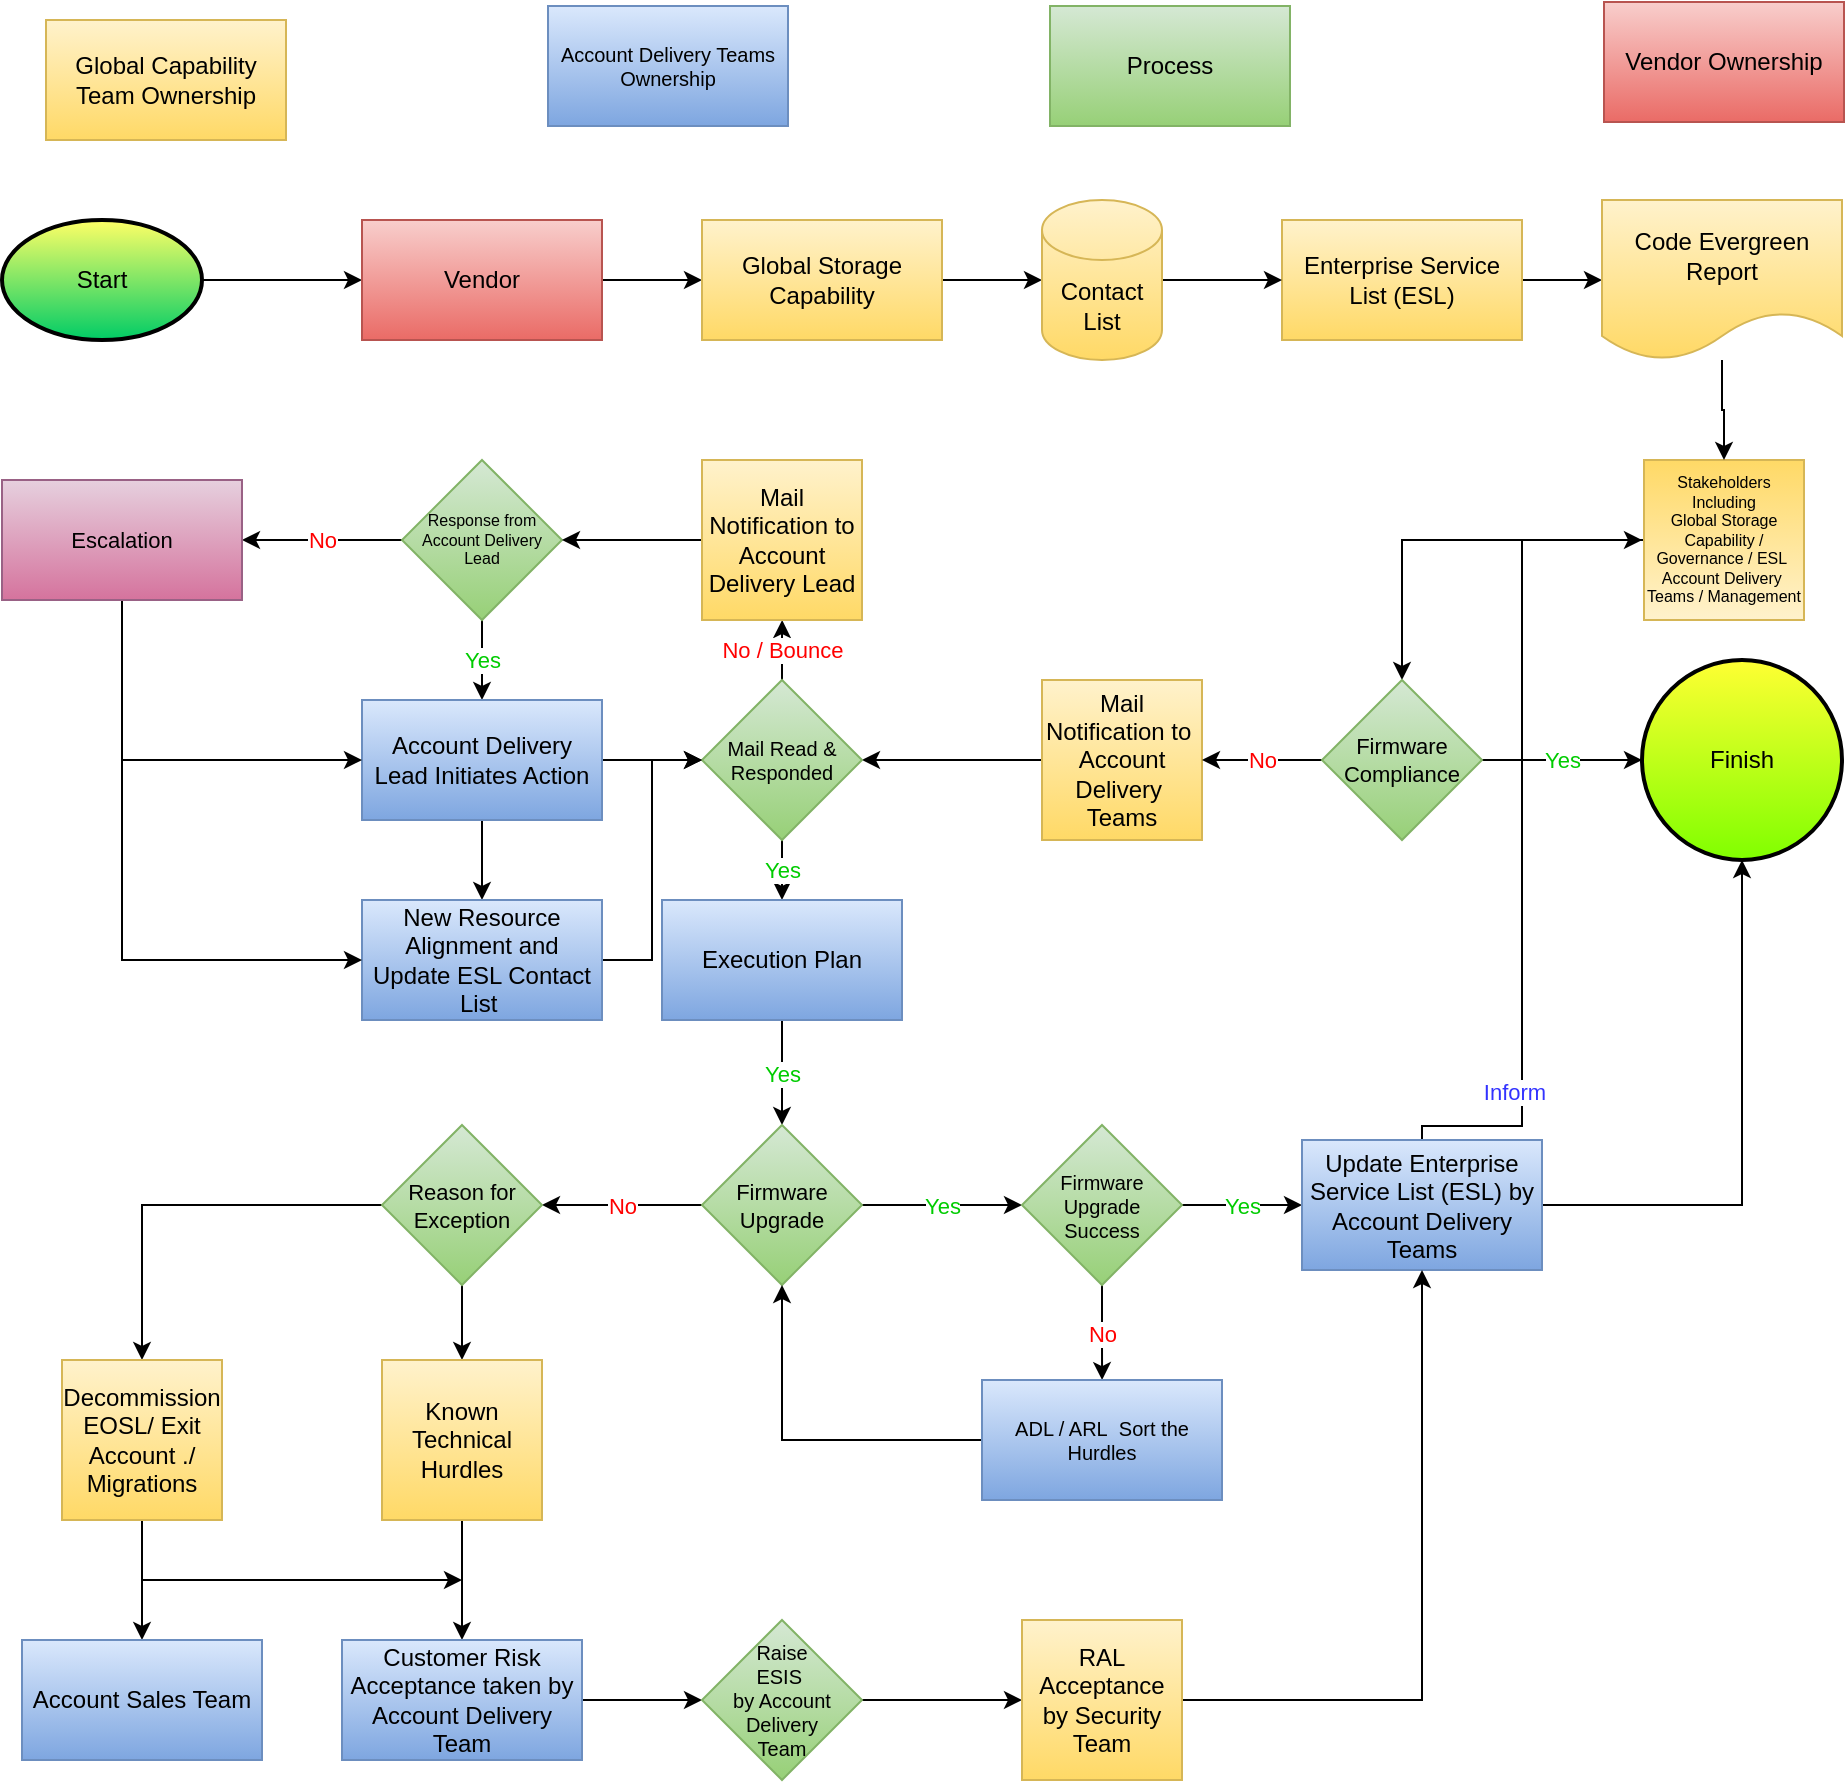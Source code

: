 <mxfile version="21.1.5" type="github">
  <diagram name="Page-1" id="TrQnnV4d0SpbMENZ-fdt">
    <mxGraphModel dx="2227" dy="787" grid="0" gridSize="10" guides="1" tooltips="1" connect="1" arrows="1" fold="1" page="1" pageScale="1" pageWidth="827" pageHeight="1169" math="0" shadow="0">
      <root>
        <mxCell id="0" />
        <mxCell id="1" parent="0" />
        <mxCell id="pS_N_wI28SYawaArITxk-126" value="" style="edgeStyle=orthogonalEdgeStyle;rounded=0;orthogonalLoop=1;jettySize=auto;html=1;" parent="1" source="pS_N_wI28SYawaArITxk-2" target="pS_N_wI28SYawaArITxk-123" edge="1">
          <mxGeometry relative="1" as="geometry" />
        </mxCell>
        <mxCell id="pS_N_wI28SYawaArITxk-2" value="Start" style="strokeWidth=2;html=1;shape=mxgraph.flowchart.start_1;whiteSpace=wrap;fillColor=#00CC66;gradientColor=#FFFF66;gradientDirection=north;" parent="1" vertex="1">
          <mxGeometry x="-70" y="120" width="100" height="60" as="geometry" />
        </mxCell>
        <mxCell id="pS_N_wI28SYawaArITxk-33" value="" style="edgeStyle=orthogonalEdgeStyle;rounded=0;orthogonalLoop=1;jettySize=auto;html=1;" parent="1" source="pS_N_wI28SYawaArITxk-5" target="pS_N_wI28SYawaArITxk-18" edge="1">
          <mxGeometry relative="1" as="geometry" />
        </mxCell>
        <mxCell id="pS_N_wI28SYawaArITxk-45" value="" style="edgeStyle=orthogonalEdgeStyle;rounded=0;orthogonalLoop=1;jettySize=auto;html=1;" parent="1" source="pS_N_wI28SYawaArITxk-9" target="pS_N_wI28SYawaArITxk-22" edge="1">
          <mxGeometry relative="1" as="geometry" />
        </mxCell>
        <mxCell id="pS_N_wI28SYawaArITxk-9" value="&lt;font style=&quot;font-size: 8px;&quot;&gt;Stakeholders Including&lt;br style=&quot;border-color: var(--border-color);&quot;&gt;&lt;span style=&quot;border-color: var(--border-color);&quot;&gt;Global Storage Capability /&lt;/span&gt;&lt;br style=&quot;border-color: var(--border-color);&quot;&gt;Governance / ESL&amp;nbsp;&lt;br&gt;&lt;span style=&quot;border-color: var(--border-color);&quot;&gt;Account Delivery&amp;nbsp; Teams / Management&lt;/span&gt;&lt;br style=&quot;font-size: 8px;&quot;&gt;&lt;/font&gt;" style="whiteSpace=wrap;html=1;aspect=fixed;container=0;flipH=1;flipV=1;verticalAlign=middle;fontSize=8;fillColor=#fff2cc;gradientColor=#ffd966;strokeColor=#d6b656;align=center;" parent="1" vertex="1">
          <mxGeometry x="751" y="240" width="80" height="80" as="geometry" />
        </mxCell>
        <mxCell id="pS_N_wI28SYawaArITxk-138" value="" style="edgeStyle=orthogonalEdgeStyle;rounded=0;orthogonalLoop=1;jettySize=auto;html=1;" parent="1" source="pS_N_wI28SYawaArITxk-18" target="pS_N_wI28SYawaArITxk-9" edge="1">
          <mxGeometry relative="1" as="geometry" />
        </mxCell>
        <mxCell id="pS_N_wI28SYawaArITxk-18" value="Code Evergreen Report" style="shape=document;whiteSpace=wrap;html=1;boundedLbl=1;gradientColor=#ffd966;fillColor=#fff2cc;fillStyle=solid;strokeColor=#d6b656;" parent="1" vertex="1">
          <mxGeometry x="730" y="110" width="120" height="80" as="geometry" />
        </mxCell>
        <mxCell id="pS_N_wI28SYawaArITxk-49" value="" style="edgeStyle=orthogonalEdgeStyle;rounded=0;orthogonalLoop=1;jettySize=auto;html=1;" parent="1" source="pS_N_wI28SYawaArITxk-21" target="pS_N_wI28SYawaArITxk-23" edge="1">
          <mxGeometry relative="1" as="geometry" />
        </mxCell>
        <mxCell id="pS_N_wI28SYawaArITxk-21" value="Mail Notification to&amp;nbsp;&lt;br&gt;Account Delivery&amp;nbsp; Teams" style="whiteSpace=wrap;html=1;aspect=fixed;fillColor=#fff2cc;gradientColor=#ffd966;strokeColor=#d6b656;" parent="1" vertex="1">
          <mxGeometry x="450" y="350" width="80" height="80" as="geometry" />
        </mxCell>
        <mxCell id="pS_N_wI28SYawaArITxk-47" value="Yes" style="edgeStyle=orthogonalEdgeStyle;rounded=0;orthogonalLoop=1;jettySize=auto;html=1;fontColor=#00CC00;" parent="1" source="pS_N_wI28SYawaArITxk-22" target="pS_N_wI28SYawaArITxk-46" edge="1">
          <mxGeometry relative="1" as="geometry" />
        </mxCell>
        <mxCell id="pS_N_wI28SYawaArITxk-48" value="No" style="edgeStyle=orthogonalEdgeStyle;rounded=0;orthogonalLoop=1;jettySize=auto;html=1;fontColor=#FF0000;" parent="1" source="pS_N_wI28SYawaArITxk-22" target="pS_N_wI28SYawaArITxk-21" edge="1">
          <mxGeometry relative="1" as="geometry" />
        </mxCell>
        <mxCell id="pS_N_wI28SYawaArITxk-22" value="Firmware Compliance" style="rhombus;whiteSpace=wrap;html=1;fontSize=11;fillColor=#d5e8d4;strokeColor=#82b366;gradientColor=#97d077;" parent="1" vertex="1">
          <mxGeometry x="590" y="350" width="80" height="80" as="geometry" />
        </mxCell>
        <mxCell id="pS_N_wI28SYawaArITxk-50" value="Yes" style="edgeStyle=orthogonalEdgeStyle;rounded=0;orthogonalLoop=1;jettySize=auto;html=1;fontColor=#00CC00;" parent="1" source="pS_N_wI28SYawaArITxk-23" target="pS_N_wI28SYawaArITxk-24" edge="1">
          <mxGeometry x="0.387" relative="1" as="geometry">
            <mxPoint as="offset" />
          </mxGeometry>
        </mxCell>
        <mxCell id="pS_N_wI28SYawaArITxk-64" value="No / Bounce" style="edgeStyle=orthogonalEdgeStyle;rounded=0;orthogonalLoop=1;jettySize=auto;html=1;fontColor=#FF0000;" parent="1" source="pS_N_wI28SYawaArITxk-23" edge="1">
          <mxGeometry relative="1" as="geometry">
            <mxPoint x="320.067" y="320" as="targetPoint" />
          </mxGeometry>
        </mxCell>
        <mxCell id="pS_N_wI28SYawaArITxk-23" value="Mail Read &amp;amp; Responded" style="rhombus;whiteSpace=wrap;html=1;fontSize=10;fillColor=#d5e8d4;strokeColor=#82b366;gradientColor=#97d077;" parent="1" vertex="1">
          <mxGeometry x="280" y="350" width="80" height="80" as="geometry" />
        </mxCell>
        <mxCell id="pS_N_wI28SYawaArITxk-52" value="Yes" style="edgeStyle=orthogonalEdgeStyle;rounded=0;orthogonalLoop=1;jettySize=auto;html=1;fontColor=#00CC00;" parent="1" source="pS_N_wI28SYawaArITxk-24" target="pS_N_wI28SYawaArITxk-25" edge="1">
          <mxGeometry relative="1" as="geometry" />
        </mxCell>
        <mxCell id="pS_N_wI28SYawaArITxk-24" value="Execution Plan" style="rounded=0;whiteSpace=wrap;html=1;fillColor=#dae8fc;gradientColor=#7ea6e0;strokeColor=#6c8ebf;" parent="1" vertex="1">
          <mxGeometry x="260" y="460" width="120" height="60" as="geometry" />
        </mxCell>
        <mxCell id="pS_N_wI28SYawaArITxk-53" value="Yes" style="edgeStyle=orthogonalEdgeStyle;rounded=0;orthogonalLoop=1;jettySize=auto;html=1;fontColor=#00CC00;" parent="1" source="pS_N_wI28SYawaArITxk-25" target="pS_N_wI28SYawaArITxk-26" edge="1">
          <mxGeometry relative="1" as="geometry" />
        </mxCell>
        <mxCell id="pS_N_wI28SYawaArITxk-97" value="No" style="edgeStyle=orthogonalEdgeStyle;rounded=0;orthogonalLoop=1;jettySize=auto;html=1;fontColor=#FF0000;" parent="1" source="pS_N_wI28SYawaArITxk-25" target="pS_N_wI28SYawaArITxk-96" edge="1">
          <mxGeometry relative="1" as="geometry" />
        </mxCell>
        <mxCell id="pS_N_wI28SYawaArITxk-25" value="Firmware Upgrade" style="rhombus;whiteSpace=wrap;html=1;fontSize=11;fillColor=#d5e8d4;strokeColor=#82b366;gradientColor=#97d077;" parent="1" vertex="1">
          <mxGeometry x="280" y="572.5" width="80" height="80" as="geometry" />
        </mxCell>
        <mxCell id="pS_N_wI28SYawaArITxk-58" value="Yes" style="edgeStyle=orthogonalEdgeStyle;rounded=0;orthogonalLoop=1;jettySize=auto;html=1;fontColor=#00CC00;" parent="1" source="pS_N_wI28SYawaArITxk-26" target="pS_N_wI28SYawaArITxk-27" edge="1">
          <mxGeometry relative="1" as="geometry">
            <Array as="points">
              <mxPoint x="550" y="613" />
              <mxPoint x="550" y="613" />
            </Array>
          </mxGeometry>
        </mxCell>
        <mxCell id="pS_N_wI28SYawaArITxk-86" value="No" style="edgeStyle=orthogonalEdgeStyle;rounded=0;orthogonalLoop=1;jettySize=auto;html=1;fontColor=#FF0000;" parent="1" source="pS_N_wI28SYawaArITxk-26" edge="1">
          <mxGeometry relative="1" as="geometry">
            <mxPoint x="480.04" y="700.04" as="targetPoint" />
            <Array as="points">
              <mxPoint x="480" y="680" />
              <mxPoint x="480" y="680" />
            </Array>
          </mxGeometry>
        </mxCell>
        <mxCell id="pS_N_wI28SYawaArITxk-26" value="Firmware Upgrade&lt;br style=&quot;font-size: 10px;&quot;&gt;Success" style="rhombus;whiteSpace=wrap;html=1;fontSize=10;fillColor=#d5e8d4;strokeColor=#82b366;gradientColor=#97d077;" parent="1" vertex="1">
          <mxGeometry x="440" y="572.5" width="80" height="80" as="geometry" />
        </mxCell>
        <mxCell id="pS_N_wI28SYawaArITxk-60" value="" style="edgeStyle=orthogonalEdgeStyle;rounded=0;orthogonalLoop=1;jettySize=auto;html=1;entryX=0.5;entryY=1;entryDx=0;entryDy=0;entryPerimeter=0;" parent="1" source="pS_N_wI28SYawaArITxk-27" target="pS_N_wI28SYawaArITxk-46" edge="1">
          <mxGeometry relative="1" as="geometry" />
        </mxCell>
        <mxCell id="pS_N_wI28SYawaArITxk-62" value="" style="edgeStyle=orthogonalEdgeStyle;rounded=0;orthogonalLoop=1;jettySize=auto;html=1;exitX=0.5;exitY=0;exitDx=0;exitDy=0;" parent="1" source="pS_N_wI28SYawaArITxk-27" edge="1">
          <mxGeometry relative="1" as="geometry">
            <mxPoint x="750" y="280" as="targetPoint" />
            <Array as="points">
              <mxPoint x="640" y="573" />
              <mxPoint x="690" y="573" />
              <mxPoint x="690" y="280" />
            </Array>
          </mxGeometry>
        </mxCell>
        <mxCell id="pS_N_wI28SYawaArITxk-139" value="Inform" style="edgeLabel;html=1;align=center;verticalAlign=middle;resizable=0;points=[];fontColor=#3333FF;" parent="pS_N_wI28SYawaArITxk-62" vertex="1" connectable="0">
          <mxGeometry x="-0.64" y="4" relative="1" as="geometry">
            <mxPoint as="offset" />
          </mxGeometry>
        </mxCell>
        <mxCell id="pS_N_wI28SYawaArITxk-27" value="Update Enterprise Service List (ESL) by Account Delivery Teams" style="rounded=0;whiteSpace=wrap;html=1;fillColor=#dae8fc;gradientColor=#7ea6e0;strokeColor=#6c8ebf;" parent="1" vertex="1">
          <mxGeometry x="580" y="580" width="120" height="65" as="geometry" />
        </mxCell>
        <mxCell id="pS_N_wI28SYawaArITxk-46" value="Finish" style="strokeWidth=2;html=1;shape=mxgraph.flowchart.start_1;whiteSpace=wrap;fillColor=#80FF00;gradientColor=#FFFF33;gradientDirection=north;" parent="1" vertex="1">
          <mxGeometry x="750" y="340" width="100" height="100" as="geometry" />
        </mxCell>
        <mxCell id="pS_N_wI28SYawaArITxk-70" value="Yes" style="edgeStyle=orthogonalEdgeStyle;rounded=0;orthogonalLoop=1;jettySize=auto;html=1;fontColor=#00CC00;" parent="1" source="pS_N_wI28SYawaArITxk-65" target="pS_N_wI28SYawaArITxk-67" edge="1">
          <mxGeometry relative="1" as="geometry" />
        </mxCell>
        <mxCell id="pS_N_wI28SYawaArITxk-75" value="No" style="edgeStyle=orthogonalEdgeStyle;rounded=0;orthogonalLoop=1;jettySize=auto;html=1;fontColor=#FF0000;" parent="1" source="pS_N_wI28SYawaArITxk-65" target="pS_N_wI28SYawaArITxk-74" edge="1">
          <mxGeometry relative="1" as="geometry" />
        </mxCell>
        <mxCell id="pS_N_wI28SYawaArITxk-65" value="Response from Account Delivery Lead" style="rhombus;whiteSpace=wrap;html=1;fontSize=8;fillColor=#d5e8d4;strokeColor=#82b366;gradientColor=#97d077;" parent="1" vertex="1">
          <mxGeometry x="130" y="240" width="80" height="80" as="geometry" />
        </mxCell>
        <mxCell id="pS_N_wI28SYawaArITxk-71" value="" style="edgeStyle=orthogonalEdgeStyle;rounded=0;orthogonalLoop=1;jettySize=auto;html=1;" parent="1" source="pS_N_wI28SYawaArITxk-67" target="pS_N_wI28SYawaArITxk-68" edge="1">
          <mxGeometry relative="1" as="geometry" />
        </mxCell>
        <mxCell id="pS_N_wI28SYawaArITxk-73" value="" style="edgeStyle=orthogonalEdgeStyle;rounded=0;orthogonalLoop=1;jettySize=auto;html=1;" parent="1" source="pS_N_wI28SYawaArITxk-67" target="pS_N_wI28SYawaArITxk-23" edge="1">
          <mxGeometry relative="1" as="geometry" />
        </mxCell>
        <mxCell id="pS_N_wI28SYawaArITxk-67" value="Account Delivery Lead Initiates Action" style="rounded=0;whiteSpace=wrap;html=1;verticalAlign=middle;align=center;fillColor=#dae8fc;gradientColor=#7ea6e0;strokeColor=#6c8ebf;" parent="1" vertex="1">
          <mxGeometry x="110" y="360" width="120" height="60" as="geometry" />
        </mxCell>
        <mxCell id="pS_N_wI28SYawaArITxk-72" value="" style="edgeStyle=orthogonalEdgeStyle;rounded=0;orthogonalLoop=1;jettySize=auto;html=1;entryX=0;entryY=0.5;entryDx=0;entryDy=0;" parent="1" source="pS_N_wI28SYawaArITxk-68" target="pS_N_wI28SYawaArITxk-23" edge="1">
          <mxGeometry relative="1" as="geometry" />
        </mxCell>
        <mxCell id="pS_N_wI28SYawaArITxk-68" value="New Resource Alignment and Update ESL Contact List&amp;nbsp;" style="rounded=0;whiteSpace=wrap;html=1;align=center;verticalAlign=middle;fillColor=#dae8fc;gradientColor=#7ea6e0;strokeColor=#6c8ebf;" parent="1" vertex="1">
          <mxGeometry x="110" y="460" width="120" height="60" as="geometry" />
        </mxCell>
        <mxCell id="pS_N_wI28SYawaArITxk-77" value="" style="edgeStyle=orthogonalEdgeStyle;rounded=0;orthogonalLoop=1;jettySize=auto;html=1;entryX=0;entryY=0.5;entryDx=0;entryDy=0;exitX=0.5;exitY=1;exitDx=0;exitDy=0;" parent="1" source="pS_N_wI28SYawaArITxk-74" target="pS_N_wI28SYawaArITxk-67" edge="1">
          <mxGeometry relative="1" as="geometry">
            <mxPoint x="40" y="400" as="targetPoint" />
          </mxGeometry>
        </mxCell>
        <mxCell id="pS_N_wI28SYawaArITxk-74" value="Escalation" style="whiteSpace=wrap;html=1;fontSize=11;fillColor=#e6d0de;gradientColor=#d5739d;strokeColor=#996185;" parent="1" vertex="1">
          <mxGeometry x="-70" y="250" width="120" height="60" as="geometry" />
        </mxCell>
        <mxCell id="pS_N_wI28SYawaArITxk-78" value="" style="endArrow=classic;html=1;rounded=0;entryX=0;entryY=0.5;entryDx=0;entryDy=0;" parent="1" target="pS_N_wI28SYawaArITxk-68" edge="1">
          <mxGeometry width="50" height="50" relative="1" as="geometry">
            <mxPoint x="-10" y="390" as="sourcePoint" />
            <mxPoint x="80" y="420" as="targetPoint" />
            <Array as="points">
              <mxPoint x="-10" y="490" />
            </Array>
          </mxGeometry>
        </mxCell>
        <mxCell id="pS_N_wI28SYawaArITxk-94" value="" style="edgeStyle=orthogonalEdgeStyle;rounded=0;orthogonalLoop=1;jettySize=auto;html=1;entryX=0.5;entryY=1;entryDx=0;entryDy=0;" parent="1" source="pS_N_wI28SYawaArITxk-87" target="pS_N_wI28SYawaArITxk-25" edge="1">
          <mxGeometry relative="1" as="geometry">
            <mxPoint x="320" y="730" as="targetPoint" />
          </mxGeometry>
        </mxCell>
        <mxCell id="pS_N_wI28SYawaArITxk-87" value="ADL / ARL&amp;nbsp; Sort the Hurdles" style="whiteSpace=wrap;html=1;fontSize=10;fillColor=#dae8fc;gradientColor=#7ea6e0;strokeColor=#6c8ebf;" parent="1" vertex="1">
          <mxGeometry x="420" y="700" width="120" height="60" as="geometry" />
        </mxCell>
        <mxCell id="pS_N_wI28SYawaArITxk-99" value="" style="edgeStyle=orthogonalEdgeStyle;rounded=0;orthogonalLoop=1;jettySize=auto;html=1;entryX=0.5;entryY=0;entryDx=0;entryDy=0;" parent="1" source="pS_N_wI28SYawaArITxk-96" target="pS_N_wI28SYawaArITxk-100" edge="1">
          <mxGeometry relative="1" as="geometry">
            <mxPoint x="30" y="680" as="targetPoint" />
          </mxGeometry>
        </mxCell>
        <mxCell id="pS_N_wI28SYawaArITxk-103" value="" style="edgeStyle=orthogonalEdgeStyle;rounded=0;orthogonalLoop=1;jettySize=auto;html=1;" parent="1" source="pS_N_wI28SYawaArITxk-96" target="pS_N_wI28SYawaArITxk-102" edge="1">
          <mxGeometry relative="1" as="geometry" />
        </mxCell>
        <mxCell id="pS_N_wI28SYawaArITxk-96" value="Reason for Exception" style="rhombus;whiteSpace=wrap;html=1;fontSize=11;fillColor=#d5e8d4;strokeColor=#82b366;gradientColor=#97d077;" parent="1" vertex="1">
          <mxGeometry x="120" y="572.5" width="80" height="80" as="geometry" />
        </mxCell>
        <mxCell id="pS_N_wI28SYawaArITxk-119" value="" style="edgeStyle=orthogonalEdgeStyle;rounded=0;orthogonalLoop=1;jettySize=auto;html=1;" parent="1" source="pS_N_wI28SYawaArITxk-100" target="pS_N_wI28SYawaArITxk-105" edge="1">
          <mxGeometry relative="1" as="geometry" />
        </mxCell>
        <mxCell id="pS_N_wI28SYawaArITxk-100" value="Decommission EOSL/ Exit Account ./ Migrations" style="whiteSpace=wrap;html=1;aspect=fixed;fillColor=#fff2cc;gradientColor=#ffd966;strokeColor=#d6b656;" parent="1" vertex="1">
          <mxGeometry x="-40" y="690" width="80" height="80" as="geometry" />
        </mxCell>
        <mxCell id="pS_N_wI28SYawaArITxk-110" value="" style="edgeStyle=orthogonalEdgeStyle;rounded=0;orthogonalLoop=1;jettySize=auto;html=1;" parent="1" source="pS_N_wI28SYawaArITxk-102" target="pS_N_wI28SYawaArITxk-104" edge="1">
          <mxGeometry relative="1" as="geometry" />
        </mxCell>
        <mxCell id="pS_N_wI28SYawaArITxk-102" value="Known Technical Hurdles" style="whiteSpace=wrap;html=1;aspect=fixed;fillColor=#fff2cc;gradientColor=#ffd966;strokeColor=#d6b656;" parent="1" vertex="1">
          <mxGeometry x="120" y="690" width="80" height="80" as="geometry" />
        </mxCell>
        <mxCell id="pS_N_wI28SYawaArITxk-112" value="" style="edgeStyle=orthogonalEdgeStyle;rounded=0;orthogonalLoop=1;jettySize=auto;html=1;" parent="1" source="pS_N_wI28SYawaArITxk-104" target="pS_N_wI28SYawaArITxk-111" edge="1">
          <mxGeometry relative="1" as="geometry" />
        </mxCell>
        <mxCell id="pS_N_wI28SYawaArITxk-104" value="Customer Risk Acceptance taken by Account Delivery Team" style="rounded=0;whiteSpace=wrap;html=1;fillColor=#dae8fc;gradientColor=#7ea6e0;strokeColor=#6c8ebf;" parent="1" vertex="1">
          <mxGeometry x="100" y="830" width="120" height="60" as="geometry" />
        </mxCell>
        <mxCell id="pS_N_wI28SYawaArITxk-105" value="Account Sales Team" style="rounded=0;whiteSpace=wrap;html=1;fillColor=#dae8fc;gradientColor=#7ea6e0;strokeColor=#6c8ebf;" parent="1" vertex="1">
          <mxGeometry x="-60" y="830" width="120" height="60" as="geometry" />
        </mxCell>
        <mxCell id="pS_N_wI28SYawaArITxk-114" value="" style="edgeStyle=orthogonalEdgeStyle;rounded=0;orthogonalLoop=1;jettySize=auto;html=1;" parent="1" source="pS_N_wI28SYawaArITxk-111" target="pS_N_wI28SYawaArITxk-113" edge="1">
          <mxGeometry relative="1" as="geometry" />
        </mxCell>
        <mxCell id="pS_N_wI28SYawaArITxk-111" value="Raise &lt;br&gt;ESIS&amp;nbsp; &lt;br style=&quot;font-size: 10px;&quot;&gt;by Account Delivery &lt;br&gt;Team" style="rhombus;whiteSpace=wrap;html=1;fontSize=10;fillColor=#d5e8d4;strokeColor=#82b366;gradientColor=#97d077;" parent="1" vertex="1">
          <mxGeometry x="280" y="820" width="80" height="80" as="geometry" />
        </mxCell>
        <mxCell id="pS_N_wI28SYawaArITxk-116" value="" style="edgeStyle=orthogonalEdgeStyle;rounded=0;orthogonalLoop=1;jettySize=auto;html=1;entryX=0.5;entryY=1;entryDx=0;entryDy=0;" parent="1" source="pS_N_wI28SYawaArITxk-113" target="pS_N_wI28SYawaArITxk-27" edge="1">
          <mxGeometry relative="1" as="geometry">
            <mxPoint x="600" y="860" as="targetPoint" />
          </mxGeometry>
        </mxCell>
        <mxCell id="pS_N_wI28SYawaArITxk-113" value="RAL Acceptance by Security Team" style="whiteSpace=wrap;html=1;aspect=fixed;fillColor=#fff2cc;gradientColor=#ffd966;strokeColor=#d6b656;" parent="1" vertex="1">
          <mxGeometry x="440" y="820" width="80" height="80" as="geometry" />
        </mxCell>
        <mxCell id="pS_N_wI28SYawaArITxk-121" value="" style="edgeStyle=orthogonalEdgeStyle;rounded=0;orthogonalLoop=1;jettySize=auto;html=1;" parent="1" source="pS_N_wI28SYawaArITxk-120" target="pS_N_wI28SYawaArITxk-65" edge="1">
          <mxGeometry relative="1" as="geometry" />
        </mxCell>
        <mxCell id="pS_N_wI28SYawaArITxk-120" value="Mail Notification to Account Delivery Lead" style="whiteSpace=wrap;html=1;aspect=fixed;fillColor=#fff2cc;gradientColor=#ffd966;strokeColor=#d6b656;" parent="1" vertex="1">
          <mxGeometry x="280" y="240" width="80" height="80" as="geometry" />
        </mxCell>
        <mxCell id="pS_N_wI28SYawaArITxk-132" value="" style="edgeStyle=orthogonalEdgeStyle;rounded=0;orthogonalLoop=1;jettySize=auto;html=1;" parent="1" source="pS_N_wI28SYawaArITxk-123" target="pS_N_wI28SYawaArITxk-124" edge="1">
          <mxGeometry relative="1" as="geometry" />
        </mxCell>
        <mxCell id="pS_N_wI28SYawaArITxk-123" value="Vendor" style="rounded=0;whiteSpace=wrap;html=1;fillColor=#f8cecc;gradientColor=#ea6b66;strokeColor=#b85450;" parent="1" vertex="1">
          <mxGeometry x="110" y="120" width="120" height="60" as="geometry" />
        </mxCell>
        <mxCell id="pS_N_wI28SYawaArITxk-131" value="" style="edgeStyle=orthogonalEdgeStyle;rounded=0;orthogonalLoop=1;jettySize=auto;html=1;" parent="1" source="pS_N_wI28SYawaArITxk-124" target="pS_N_wI28SYawaArITxk-130" edge="1">
          <mxGeometry relative="1" as="geometry" />
        </mxCell>
        <mxCell id="pS_N_wI28SYawaArITxk-124" value="Global Storage Capability" style="rounded=0;whiteSpace=wrap;html=1;fillColor=#fff2cc;gradientColor=#ffd966;strokeColor=#d6b656;" parent="1" vertex="1">
          <mxGeometry x="280" y="120" width="120" height="60" as="geometry" />
        </mxCell>
        <mxCell id="pS_N_wI28SYawaArITxk-5" value="Enterprise Service List (ESL)" style="rounded=0;whiteSpace=wrap;html=1;fillColor=#fff2cc;gradientColor=#ffd966;strokeColor=#d6b656;" parent="1" vertex="1">
          <mxGeometry x="570" y="120" width="120" height="60" as="geometry" />
        </mxCell>
        <mxCell id="pS_N_wI28SYawaArITxk-133" value="" style="edgeStyle=orthogonalEdgeStyle;rounded=0;orthogonalLoop=1;jettySize=auto;html=1;" parent="1" source="pS_N_wI28SYawaArITxk-130" target="pS_N_wI28SYawaArITxk-5" edge="1">
          <mxGeometry relative="1" as="geometry" />
        </mxCell>
        <mxCell id="pS_N_wI28SYawaArITxk-130" value="Contact List" style="shape=cylinder3;whiteSpace=wrap;html=1;boundedLbl=1;backgroundOutline=1;size=15;fillColor=#fff2cc;gradientColor=#ffd966;strokeColor=#d6b656;" parent="1" vertex="1">
          <mxGeometry x="450" y="110" width="60" height="80" as="geometry" />
        </mxCell>
        <mxCell id="pS_N_wI28SYawaArITxk-136" value="" style="endArrow=classic;html=1;rounded=0;" parent="1" edge="1">
          <mxGeometry width="50" height="50" relative="1" as="geometry">
            <mxPoint y="800" as="sourcePoint" />
            <mxPoint x="160" y="800" as="targetPoint" />
            <Array as="points" />
          </mxGeometry>
        </mxCell>
        <mxCell id="Y2vhNKYij199A9W7DwbE-2" value="Global Capability Team Ownership" style="rounded=0;whiteSpace=wrap;html=1;fillColor=#fff2cc;gradientColor=#ffd966;strokeColor=#d6b656;" vertex="1" parent="1">
          <mxGeometry x="-48" y="20" width="120" height="60" as="geometry" />
        </mxCell>
        <mxCell id="Y2vhNKYij199A9W7DwbE-3" value="Account Delivery Teams Ownership" style="whiteSpace=wrap;html=1;fontSize=10;fillColor=#dae8fc;gradientColor=#7ea6e0;strokeColor=#6c8ebf;" vertex="1" parent="1">
          <mxGeometry x="203" y="13" width="120" height="60" as="geometry" />
        </mxCell>
        <mxCell id="Y2vhNKYij199A9W7DwbE-4" value="Process" style="rounded=0;whiteSpace=wrap;html=1;fillColor=#d5e8d4;strokeColor=#82b366;gradientColor=#97d077;" vertex="1" parent="1">
          <mxGeometry x="454" y="13" width="120" height="60" as="geometry" />
        </mxCell>
        <mxCell id="Y2vhNKYij199A9W7DwbE-5" value="Vendor Ownership" style="rounded=0;whiteSpace=wrap;html=1;fillColor=#f8cecc;gradientColor=#ea6b66;strokeColor=#b85450;" vertex="1" parent="1">
          <mxGeometry x="731" y="11" width="120" height="60" as="geometry" />
        </mxCell>
      </root>
    </mxGraphModel>
  </diagram>
</mxfile>
